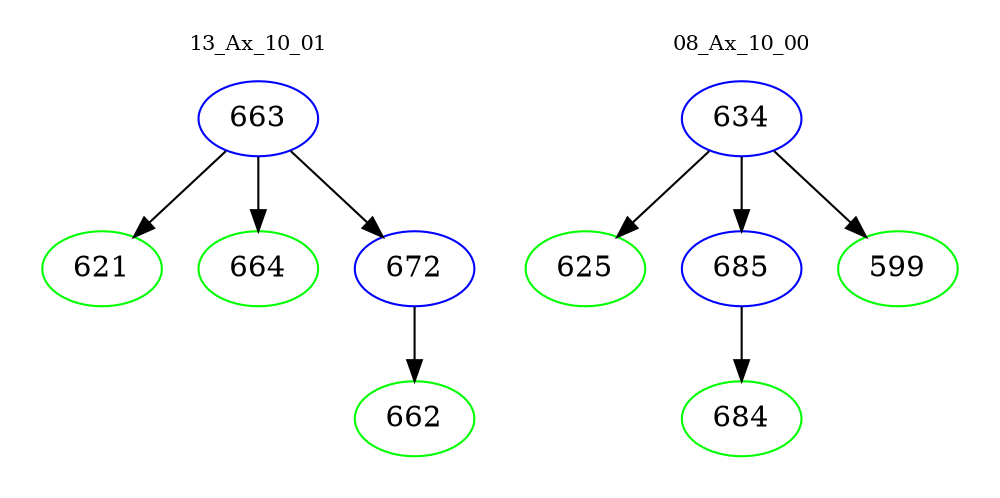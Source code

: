 digraph{
subgraph cluster_0 {
color = white
label = "13_Ax_10_01";
fontsize=10;
T0_663 [label="663", color="blue"]
T0_663 -> T0_621 [color="black"]
T0_621 [label="621", color="green"]
T0_663 -> T0_664 [color="black"]
T0_664 [label="664", color="green"]
T0_663 -> T0_672 [color="black"]
T0_672 [label="672", color="blue"]
T0_672 -> T0_662 [color="black"]
T0_662 [label="662", color="green"]
}
subgraph cluster_1 {
color = white
label = "08_Ax_10_00";
fontsize=10;
T1_634 [label="634", color="blue"]
T1_634 -> T1_625 [color="black"]
T1_625 [label="625", color="green"]
T1_634 -> T1_685 [color="black"]
T1_685 [label="685", color="blue"]
T1_685 -> T1_684 [color="black"]
T1_684 [label="684", color="green"]
T1_634 -> T1_599 [color="black"]
T1_599 [label="599", color="green"]
}
}
